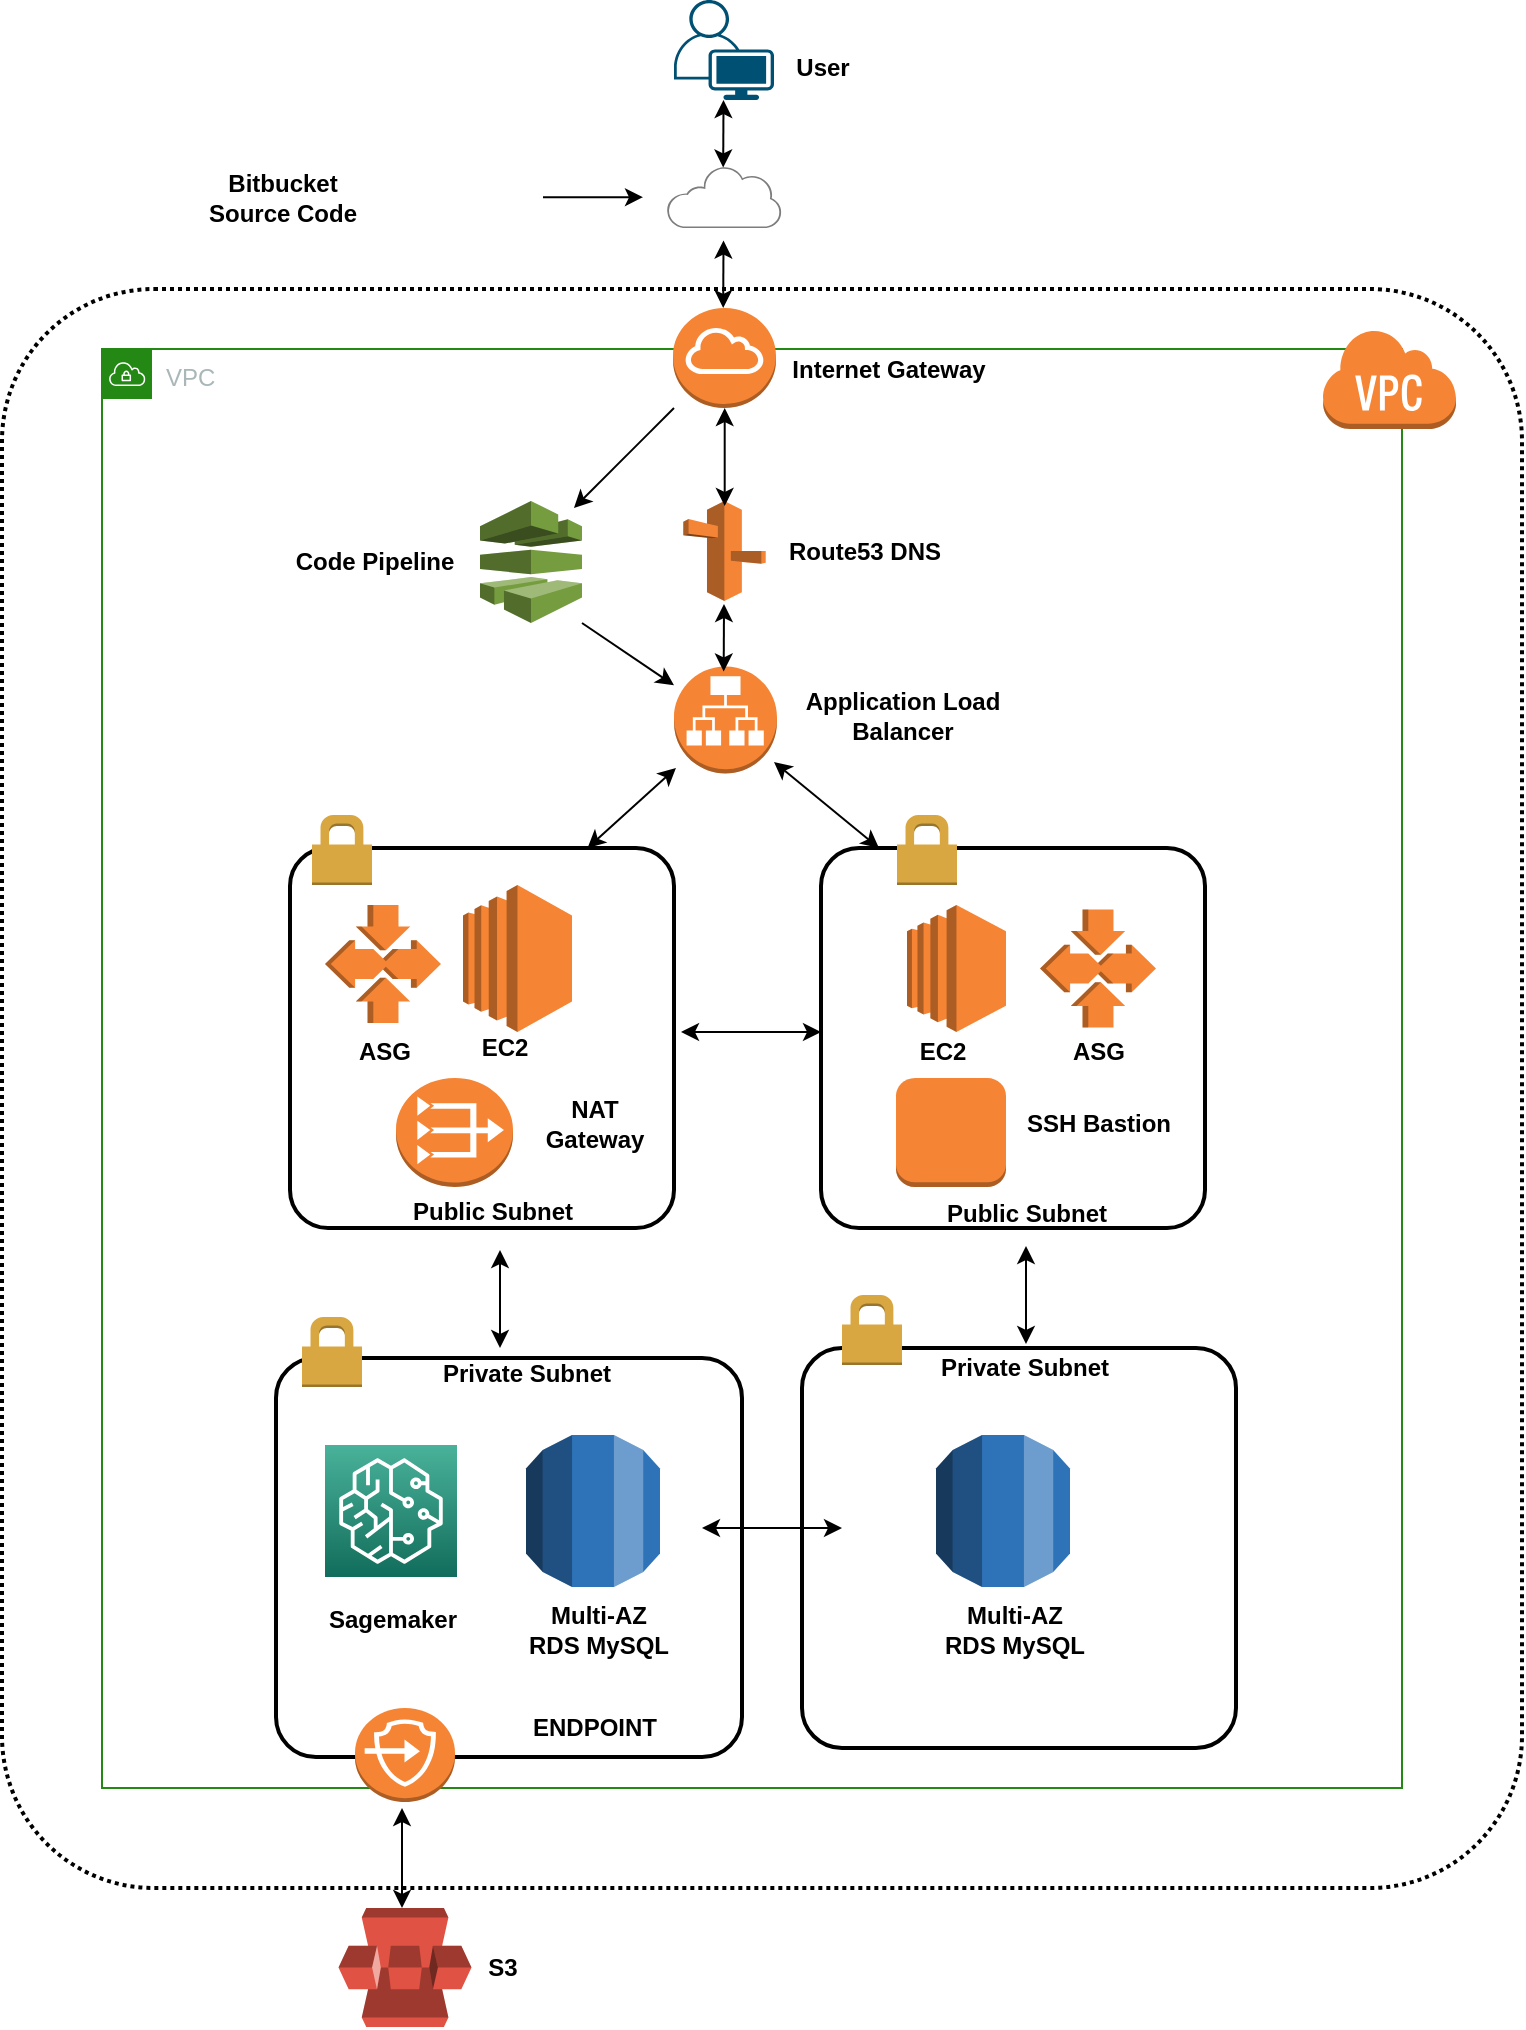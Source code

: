 <mxfile version="12.4.7" type="github" pages="3"><diagram id="W3H_bTco_ZeDZuq-P41X" name="Page-1"><mxGraphModel dx="946" dy="664" grid="1" gridSize="10" guides="1" tooltips="1" connect="1" arrows="1" fold="1" page="1" pageScale="1" pageWidth="850" pageHeight="1100" math="0" shadow="0"><root><mxCell id="0"/><mxCell id="1" parent="0"/><mxCell id="i9ezMHfbpzy3i01XhJTI-3" value="" style="rounded=1;arcSize=10;dashed=1;strokeColor=#000000;fillColor=none;gradientColor=none;dashPattern=1 1;strokeWidth=2;" parent="1" vertex="1"><mxGeometry x="43" y="170.5" width="760" height="799.5" as="geometry"/></mxCell><mxCell id="i9ezMHfbpzy3i01XhJTI-2" value="VPC" style="points=[[0,0],[0.25,0],[0.5,0],[0.75,0],[1,0],[1,0.25],[1,0.5],[1,0.75],[1,1],[0.75,1],[0.5,1],[0.25,1],[0,1],[0,0.75],[0,0.5],[0,0.25]];outlineConnect=0;gradientColor=none;html=1;whiteSpace=wrap;fontSize=12;fontStyle=0;shape=mxgraph.aws4.group;grIcon=mxgraph.aws4.group_vpc;strokeColor=#248814;fillColor=none;verticalAlign=top;align=left;spacingLeft=30;fontColor=#AAB7B8;dashed=0;" parent="1" vertex="1"><mxGeometry x="93" y="200.5" width="650" height="719.5" as="geometry"/></mxCell><mxCell id="8BUEZct3afwJpLnm9X4l-1" value="" style="rounded=1;arcSize=10;dashed=0;strokeColor=#000000;fillColor=none;gradientColor=none;strokeWidth=2;html=0;" parent="1" vertex="1"><mxGeometry x="452.5" y="450" width="192" height="190" as="geometry"/></mxCell><mxCell id="AR84fwKk2nrqXr-311DI-14" value="" style="rounded=1;arcSize=10;dashed=0;strokeColor=#000000;fillColor=none;gradientColor=none;strokeWidth=2;html=0;" parent="1" vertex="1"><mxGeometry x="180" y="705" width="233" height="199.5" as="geometry"/></mxCell><mxCell id="AR84fwKk2nrqXr-311DI-17" value="" style="rounded=1;arcSize=10;dashed=0;strokeColor=#000000;fillColor=none;gradientColor=none;strokeWidth=2;html=0;" parent="1" vertex="1"><mxGeometry x="443" y="700" width="217" height="200" as="geometry"/></mxCell><mxCell id="i9ezMHfbpzy3i01XhJTI-8" value="" style="outlineConnect=0;dashed=0;verticalLabelPosition=bottom;verticalAlign=top;align=center;html=1;shape=mxgraph.aws3.virtual_private_cloud;fillColor=#F58534;gradientColor=none;" parent="1" vertex="1"><mxGeometry x="703" y="190" width="67" height="50.5" as="geometry"/></mxCell><mxCell id="i9ezMHfbpzy3i01XhJTI-16" value="" style="outlineConnect=0;dashed=0;verticalLabelPosition=bottom;verticalAlign=top;align=center;html=1;shape=mxgraph.aws3.rds;fillColor=#2E73B8;gradientColor=none;" parent="1" vertex="1"><mxGeometry x="510" y="743.5" width="67" height="76" as="geometry"/></mxCell><mxCell id="i9ezMHfbpzy3i01XhJTI-20" value="" style="outlineConnect=0;dashed=0;verticalLabelPosition=bottom;verticalAlign=top;align=center;html=1;shape=mxgraph.aws3.s3;fillColor=#E05243;gradientColor=none;direction=south;" parent="1" vertex="1"><mxGeometry x="211.25" y="980" width="66.5" height="59.5" as="geometry"/></mxCell><mxCell id="AR84fwKk2nrqXr-311DI-4" value="" style="rounded=1;arcSize=10;dashed=0;strokeColor=#000000;fillColor=none;gradientColor=none;strokeWidth=2;html=0;" parent="1" vertex="1"><mxGeometry x="187" y="450" width="192" height="190" as="geometry"/></mxCell><mxCell id="AR84fwKk2nrqXr-311DI-5" value="" style="dashed=0;html=1;shape=mxgraph.aws3.permissions;fillColor=#D9A741;gradientColor=none;dashed=0;" parent="1" vertex="1"><mxGeometry x="490.5" y="433.5" width="30" height="35" as="geometry"/></mxCell><mxCell id="AR84fwKk2nrqXr-311DI-6" value="Public Subnet" style="text;html=1;resizable=0;autosize=1;align=center;verticalAlign=middle;points=[];fillColor=none;strokeColor=none;rounded=0;fontStyle=1" parent="1" vertex="1"><mxGeometry x="243" y="622" width="90" height="20" as="geometry"/></mxCell><mxCell id="AR84fwKk2nrqXr-311DI-9" value="" style="outlineConnect=0;dashed=0;verticalLabelPosition=bottom;verticalAlign=top;align=center;html=1;shape=mxgraph.aws3.instance;fillColor=#F58534;gradientColor=none;" parent="1" vertex="1"><mxGeometry x="490" y="565" width="55" height="54.5" as="geometry"/></mxCell><mxCell id="AR84fwKk2nrqXr-311DI-10" value="&lt;b&gt;SSH Bastion&lt;/b&gt;" style="text;html=1;resizable=0;autosize=1;align=center;verticalAlign=middle;points=[];fillColor=none;strokeColor=none;rounded=0;" parent="1" vertex="1"><mxGeometry x="546" y="577.75" width="90" height="20" as="geometry"/></mxCell><mxCell id="AR84fwKk2nrqXr-311DI-12" value="&lt;b&gt;ENDPOINT&lt;/b&gt;" style="text;html=1;resizable=0;autosize=1;align=center;verticalAlign=middle;points=[];fillColor=none;strokeColor=none;rounded=0;" parent="1" vertex="1"><mxGeometry x="298.5" y="880" width="80" height="20" as="geometry"/></mxCell><mxCell id="AR84fwKk2nrqXr-311DI-15" value="" style="dashed=0;html=1;shape=mxgraph.aws3.permissions;fillColor=#D9A741;gradientColor=none;dashed=0;" parent="1" vertex="1"><mxGeometry x="193" y="684.5" width="30" height="35" as="geometry"/></mxCell><mxCell id="AR84fwKk2nrqXr-311DI-16" value="&lt;b&gt;Private Subnet&lt;/b&gt;" style="text;html=1;resizable=0;autosize=1;align=center;verticalAlign=middle;points=[];fillColor=none;strokeColor=none;rounded=0;" parent="1" vertex="1"><mxGeometry x="254.5" y="702.5" width="100" height="20" as="geometry"/></mxCell><mxCell id="AR84fwKk2nrqXr-311DI-18" value="" style="dashed=0;html=1;shape=mxgraph.aws3.permissions;fillColor=#D9A741;gradientColor=none;dashed=0;" parent="1" vertex="1"><mxGeometry x="463" y="673.5" width="30" height="35" as="geometry"/></mxCell><mxCell id="AR84fwKk2nrqXr-311DI-20" value="" style="outlineConnect=0;dashed=0;verticalLabelPosition=bottom;verticalAlign=top;align=center;html=1;shape=mxgraph.aws3.vpc_nat_gateway;fillColor=#F58534;gradientColor=none;" parent="1" vertex="1"><mxGeometry x="240" y="565" width="58.5" height="54.5" as="geometry"/></mxCell><mxCell id="AR84fwKk2nrqXr-311DI-21" value="&lt;b&gt;NAT &lt;br&gt;Gateway&lt;/b&gt;" style="text;html=1;resizable=0;autosize=1;align=center;verticalAlign=middle;points=[];fillColor=none;strokeColor=none;rounded=0;" parent="1" vertex="1"><mxGeometry x="308.5" y="572.75" width="60" height="30" as="geometry"/></mxCell><mxCell id="AR84fwKk2nrqXr-311DI-22" value="" style="outlineConnect=0;dashed=0;verticalLabelPosition=bottom;verticalAlign=top;align=center;html=1;shape=mxgraph.aws3.ec2;fillColor=#F58534;gradientColor=none;" parent="1" vertex="1"><mxGeometry x="273.5" y="468.5" width="54.5" height="73.5" as="geometry"/></mxCell><mxCell id="AR84fwKk2nrqXr-311DI-11" value="" style="outlineConnect=0;dashed=0;verticalLabelPosition=bottom;verticalAlign=top;align=center;html=1;shape=mxgraph.aws3.endpoints;fillColor=#F58534;gradientColor=none;" parent="1" vertex="1"><mxGeometry x="219.5" y="880" width="50" height="47" as="geometry"/></mxCell><mxCell id="AR84fwKk2nrqXr-311DI-23" value="&lt;b&gt;S3&lt;/b&gt;" style="text;html=1;resizable=0;autosize=1;align=center;verticalAlign=middle;points=[];fillColor=none;strokeColor=none;rounded=0;" parent="1" vertex="1"><mxGeometry x="277.75" y="999.75" width="30" height="20" as="geometry"/></mxCell><mxCell id="AR84fwKk2nrqXr-311DI-25" value="&lt;b&gt;Private Subnet&lt;/b&gt;" style="text;html=1;resizable=0;autosize=1;align=center;verticalAlign=middle;points=[];fillColor=none;strokeColor=none;rounded=0;" parent="1" vertex="1"><mxGeometry x="503.5" y="700" width="100" height="20" as="geometry"/></mxCell><mxCell id="AR84fwKk2nrqXr-311DI-27" value="" style="outlineConnect=0;dashed=0;verticalLabelPosition=bottom;verticalAlign=top;align=center;html=1;shape=mxgraph.aws3.auto_scaling;fillColor=#F58534;gradientColor=none;direction=south;" parent="1" vertex="1"><mxGeometry x="204.5" y="478.5" width="58" height="59" as="geometry"/></mxCell><mxCell id="AR84fwKk2nrqXr-311DI-28" value="" style="outlineConnect=0;dashed=0;verticalLabelPosition=bottom;verticalAlign=top;align=center;html=1;shape=mxgraph.aws3.ec2;fillColor=#F58534;gradientColor=none;" parent="1" vertex="1"><mxGeometry x="495.5" y="478.5" width="49.5" height="63.5" as="geometry"/></mxCell><mxCell id="AR84fwKk2nrqXr-311DI-29" value="&lt;b&gt;ASG&lt;/b&gt;" style="text;html=1;resizable=0;autosize=1;align=center;verticalAlign=middle;points=[];fillColor=none;strokeColor=none;rounded=0;" parent="1" vertex="1"><mxGeometry x="213.5" y="542" width="40" height="20" as="geometry"/></mxCell><mxCell id="AR84fwKk2nrqXr-311DI-32" value="&lt;b&gt;Multi-AZ &lt;br&gt;RDS MySQL&lt;/b&gt;" style="text;html=1;resizable=0;autosize=1;align=center;verticalAlign=middle;points=[];fillColor=none;strokeColor=none;rounded=0;" parent="1" vertex="1"><mxGeometry x="503.5" y="826" width="90" height="30" as="geometry"/></mxCell><mxCell id="AR84fwKk2nrqXr-311DI-35" value="" style="outlineConnect=0;dashed=0;verticalLabelPosition=bottom;verticalAlign=top;align=center;html=1;shape=mxgraph.aws3.application_load_balancer;fillColor=#F58534;gradientColor=none;" parent="1" vertex="1"><mxGeometry x="379" y="359.25" width="51.5" height="53.5" as="geometry"/></mxCell><mxCell id="AR84fwKk2nrqXr-311DI-37" value="" style="outlineConnect=0;dashed=0;verticalLabelPosition=bottom;verticalAlign=top;align=center;html=1;shape=mxgraph.aws3.internet_gateway;fillColor=#F58534;gradientColor=none;" parent="1" vertex="1"><mxGeometry x="378.5" y="180" width="51.5" height="50" as="geometry"/></mxCell><mxCell id="AR84fwKk2nrqXr-311DI-38" value="&lt;b&gt;Internet Gateway&lt;/b&gt;" style="text;html=1;resizable=0;autosize=1;align=center;verticalAlign=middle;points=[];fillColor=none;strokeColor=none;rounded=0;" parent="1" vertex="1"><mxGeometry x="430.501" y="200.5" width="110" height="20" as="geometry"/></mxCell><mxCell id="AR84fwKk2nrqXr-311DI-44" value="" style="endArrow=classic;startArrow=classic;html=1;" parent="1" edge="1"><mxGeometry width="50" height="50" relative="1" as="geometry"><mxPoint x="393" y="790" as="sourcePoint"/><mxPoint x="463" y="790" as="targetPoint"/></mxGeometry></mxCell><mxCell id="AR84fwKk2nrqXr-311DI-45" value="" style="endArrow=classic;startArrow=classic;html=1;" parent="1" edge="1"><mxGeometry width="50" height="50" relative="1" as="geometry"><mxPoint x="243" y="980" as="sourcePoint"/><mxPoint x="243" y="930" as="targetPoint"/></mxGeometry></mxCell><mxCell id="AR84fwKk2nrqXr-311DI-52" value="" style="endArrow=classic;startArrow=classic;html=1;" parent="1" edge="1"><mxGeometry width="50" height="50" relative="1" as="geometry"><mxPoint x="292" y="700" as="sourcePoint"/><mxPoint x="292" y="651" as="targetPoint"/></mxGeometry></mxCell><mxCell id="AR84fwKk2nrqXr-311DI-53" value="" style="endArrow=classic;startArrow=classic;html=1;" parent="1" edge="1"><mxGeometry width="50" height="50" relative="1" as="geometry"><mxPoint x="555" y="698" as="sourcePoint"/><mxPoint x="555" y="649" as="targetPoint"/></mxGeometry></mxCell><mxCell id="AR84fwKk2nrqXr-311DI-54" value="&lt;b&gt;EC2&lt;/b&gt;" style="text;html=1;resizable=0;autosize=1;align=center;verticalAlign=middle;points=[];fillColor=none;strokeColor=none;rounded=0;" parent="1" vertex="1"><mxGeometry x="273.505" y="539.75" width="40" height="20" as="geometry"/></mxCell><mxCell id="AR84fwKk2nrqXr-311DI-55" value="&lt;b&gt;EC2&lt;/b&gt;" style="text;html=1;resizable=0;autosize=1;align=center;verticalAlign=middle;points=[];fillColor=none;strokeColor=none;rounded=0;" parent="1" vertex="1"><mxGeometry x="493.005" y="542" width="40" height="20" as="geometry"/></mxCell><mxCell id="AR84fwKk2nrqXr-311DI-56" value="" style="shadow=0;dashed=0;html=1;strokeColor=none;labelPosition=center;verticalLabelPosition=bottom;verticalAlign=top;align=center;shape=mxgraph.mscae.enterprise.internet_hollow;fillColor=#7D7D7D;" parent="1" vertex="1"><mxGeometry x="375.25" y="109" width="57.5" height="31" as="geometry"/></mxCell><mxCell id="AR84fwKk2nrqXr-311DI-59" value="&lt;b&gt;Bitbucket &lt;br&gt;Source Code&lt;/b&gt;" style="text;html=1;resizable=0;autosize=1;align=center;verticalAlign=middle;points=[];fillColor=none;strokeColor=none;rounded=0;" parent="1" vertex="1"><mxGeometry x="138" y="110" width="90" height="30" as="geometry"/></mxCell><mxCell id="AR84fwKk2nrqXr-311DI-60" value="" style="endArrow=classic;html=1;" parent="1" edge="1"><mxGeometry width="50" height="50" relative="1" as="geometry"><mxPoint x="313.5" y="124.6" as="sourcePoint"/><mxPoint x="363.5" y="124.6" as="targetPoint"/></mxGeometry></mxCell><mxCell id="AR84fwKk2nrqXr-311DI-66" value="" style="endArrow=classic;startArrow=classic;html=1;" parent="1" edge="1"><mxGeometry width="50" height="50" relative="1" as="geometry"><mxPoint x="335.75" y="450" as="sourcePoint"/><mxPoint x="380" y="410" as="targetPoint"/></mxGeometry></mxCell><mxCell id="AR84fwKk2nrqXr-311DI-69" value="" style="endArrow=classic;startArrow=classic;html=1;exitX=0.196;exitY=-0.011;exitDx=0;exitDy=0;exitPerimeter=0;" parent="1" edge="1"><mxGeometry width="50" height="50" relative="1" as="geometry"><mxPoint x="481.492" y="450.0" as="sourcePoint"/><mxPoint x="429" y="407" as="targetPoint"/></mxGeometry></mxCell><mxCell id="JZh1Jyp4K40JoV-eKf8e-1" value="" style="outlineConnect=0;fontColor=#232F3E;gradientColor=#4AB29A;gradientDirection=north;fillColor=#116D5B;strokeColor=#ffffff;dashed=0;verticalLabelPosition=bottom;verticalAlign=top;align=center;html=1;fontSize=12;fontStyle=0;aspect=fixed;shape=mxgraph.aws4.resourceIcon;resIcon=mxgraph.aws4.sagemaker;" parent="1" vertex="1"><mxGeometry x="204.5" y="748.5" width="66" height="66" as="geometry"/></mxCell><mxCell id="JZh1Jyp4K40JoV-eKf8e-2" value="" style="shape=image;html=1;verticalAlign=top;verticalLabelPosition=bottom;labelBackgroundColor=#ffffff;imageAspect=0;aspect=fixed;image=https://cdn2.iconfinder.com/data/icons/font-awesome/1792/bitbucket-128.png" parent="1" vertex="1"><mxGeometry x="226" y="76" width="86.5" height="86.5" as="geometry"/></mxCell><mxCell id="AR84fwKk2nrqXr-311DI-36" value="&lt;b&gt;Application Load &lt;br&gt;Balancer&lt;/b&gt;" style="text;html=1;resizable=0;autosize=1;align=center;verticalAlign=middle;points=[];fillColor=none;strokeColor=none;rounded=0;shadow=0;" parent="1" vertex="1"><mxGeometry x="432.5" y="368.5" width="120" height="30" as="geometry"/></mxCell><mxCell id="JZh1Jyp4K40JoV-eKf8e-7" value="&lt;b&gt;Code Pipeline&lt;/b&gt;" style="text;html=1;resizable=0;autosize=1;align=center;verticalAlign=middle;points=[];fillColor=none;strokeColor=none;rounded=0;shadow=0;" parent="1" vertex="1"><mxGeometry x="183.5" y="297" width="90" height="20" as="geometry"/></mxCell><mxCell id="JZh1Jyp4K40JoV-eKf8e-5" value="" style="outlineConnect=0;dashed=0;verticalLabelPosition=bottom;verticalAlign=top;align=center;html=1;shape=mxgraph.aws3.codepipeline;fillColor=#759C3E;gradientColor=none;" parent="1" vertex="1"><mxGeometry x="282" y="276.5" width="51" height="61" as="geometry"/></mxCell><mxCell id="JZh1Jyp4K40JoV-eKf8e-14" value="&lt;b&gt;Sagemaker&lt;/b&gt;" style="text;html=1;resizable=0;autosize=1;align=center;verticalAlign=middle;points=[];fillColor=none;strokeColor=none;rounded=0;shadow=0;" parent="1" vertex="1"><mxGeometry x="197.5" y="826" width="80" height="20" as="geometry"/></mxCell><mxCell id="8BUEZct3afwJpLnm9X4l-2" value="" style="outlineConnect=0;dashed=0;verticalLabelPosition=bottom;verticalAlign=top;align=center;html=1;shape=mxgraph.aws3.auto_scaling;fillColor=#F58534;gradientColor=none;direction=south;" parent="1" vertex="1"><mxGeometry x="562" y="480.75" width="58" height="59" as="geometry"/></mxCell><mxCell id="8BUEZct3afwJpLnm9X4l-3" value="" style="points=[[0.35,0,0],[0.98,0.51,0],[1,0.71,0],[0.67,1,0],[0,0.795,0],[0,0.65,0]];verticalLabelPosition=bottom;html=1;verticalAlign=top;aspect=fixed;align=center;pointerEvents=1;shape=mxgraph.cisco19.user;fillColor=#005073;strokeColor=none;" parent="1" vertex="1"><mxGeometry x="379" y="26" width="50" height="50" as="geometry"/></mxCell><mxCell id="8BUEZct3afwJpLnm9X4l-7" value="Public Subnet" style="text;html=1;resizable=0;autosize=1;align=center;verticalAlign=middle;points=[];fillColor=none;strokeColor=none;rounded=0;fontStyle=1" parent="1" vertex="1"><mxGeometry x="510" y="623" width="90" height="20" as="geometry"/></mxCell><mxCell id="8BUEZct3afwJpLnm9X4l-8" value="&lt;b&gt;ASG&lt;/b&gt;" style="text;html=1;resizable=0;autosize=1;align=center;verticalAlign=middle;points=[];fillColor=none;strokeColor=none;rounded=0;" parent="1" vertex="1"><mxGeometry x="571" y="542" width="40" height="20" as="geometry"/></mxCell><mxCell id="8BUEZct3afwJpLnm9X4l-10" value="" style="outlineConnect=0;dashed=0;verticalLabelPosition=bottom;verticalAlign=top;align=center;html=1;shape=mxgraph.aws3.route_53;fillColor=#F58536;gradientColor=none;" parent="1" vertex="1"><mxGeometry x="383.636" y="276.5" width="41.228" height="50" as="geometry"/></mxCell><mxCell id="8BUEZct3afwJpLnm9X4l-12" value="" style="dashed=0;html=1;shape=mxgraph.aws3.permissions;fillColor=#D9A741;gradientColor=none;dashed=0;" parent="1" vertex="1"><mxGeometry x="198" y="433.5" width="30" height="35" as="geometry"/></mxCell><mxCell id="8BUEZct3afwJpLnm9X4l-13" value="" style="outlineConnect=0;dashed=0;verticalLabelPosition=bottom;verticalAlign=top;align=center;html=1;shape=mxgraph.aws3.rds;fillColor=#2E73B8;gradientColor=none;" parent="1" vertex="1"><mxGeometry x="305" y="743.5" width="67" height="76" as="geometry"/></mxCell><mxCell id="8BUEZct3afwJpLnm9X4l-14" value="&lt;b&gt;Multi-AZ &lt;br&gt;RDS MySQL&lt;/b&gt;" style="text;html=1;resizable=0;autosize=1;align=center;verticalAlign=middle;points=[];fillColor=none;strokeColor=none;rounded=0;" parent="1" vertex="1"><mxGeometry x="295.75" y="826" width="90" height="30" as="geometry"/></mxCell><mxCell id="8BUEZct3afwJpLnm9X4l-34" value="&lt;b&gt;Route53 DNS&lt;/b&gt;" style="text;html=1;resizable=0;autosize=1;align=center;verticalAlign=middle;points=[];fillColor=none;strokeColor=none;rounded=0;shadow=0;" parent="1" vertex="1"><mxGeometry x="429" y="291.5" width="90" height="20" as="geometry"/></mxCell><mxCell id="8BUEZct3afwJpLnm9X4l-35" value="" style="endArrow=classic;startArrow=classic;html=1;" parent="1" edge="1"><mxGeometry width="50" height="50" relative="1" as="geometry"><mxPoint x="382.5" y="542" as="sourcePoint"/><mxPoint x="452.5" y="542" as="targetPoint"/></mxGeometry></mxCell><mxCell id="8BUEZct3afwJpLnm9X4l-36" value="" style="endArrow=classic;startArrow=classic;html=1;" parent="1" edge="1"><mxGeometry width="50" height="50" relative="1" as="geometry"><mxPoint x="404.35" y="279" as="sourcePoint"/><mxPoint x="404.35" y="230" as="targetPoint"/></mxGeometry></mxCell><mxCell id="8BUEZct3afwJpLnm9X4l-37" value="" style="endArrow=classic;startArrow=classic;html=1;" parent="1" edge="1"><mxGeometry width="50" height="50" relative="1" as="geometry"><mxPoint x="403.85" y="361.75" as="sourcePoint"/><mxPoint x="404" y="328" as="targetPoint"/></mxGeometry></mxCell><mxCell id="8BUEZct3afwJpLnm9X4l-38" value="" style="endArrow=classic;startArrow=classic;html=1;" parent="1" edge="1"><mxGeometry width="50" height="50" relative="1" as="geometry"><mxPoint x="403.6" y="180" as="sourcePoint"/><mxPoint x="403.75" y="146.25" as="targetPoint"/></mxGeometry></mxCell><mxCell id="8BUEZct3afwJpLnm9X4l-39" value="" style="endArrow=classic;startArrow=classic;html=1;" parent="1" edge="1"><mxGeometry width="50" height="50" relative="1" as="geometry"><mxPoint x="403.6" y="109.75" as="sourcePoint"/><mxPoint x="403.75" y="76" as="targetPoint"/></mxGeometry></mxCell><mxCell id="8BUEZct3afwJpLnm9X4l-40" value="" style="endArrow=classic;html=1;" parent="1" edge="1"><mxGeometry width="50" height="50" relative="1" as="geometry"><mxPoint x="379" y="230" as="sourcePoint"/><mxPoint x="329" y="280" as="targetPoint"/><Array as="points"><mxPoint x="359" y="250"/></Array></mxGeometry></mxCell><mxCell id="8BUEZct3afwJpLnm9X4l-42" value="&lt;b&gt;User&lt;/b&gt;" style="text;html=1;resizable=0;autosize=1;align=center;verticalAlign=middle;points=[];fillColor=none;strokeColor=none;rounded=0;" parent="1" vertex="1"><mxGeometry x="432.751" y="50" width="40" height="20" as="geometry"/></mxCell><mxCell id="8BUEZct3afwJpLnm9X4l-43" value="" style="endArrow=classic;html=1;" parent="1" target="AR84fwKk2nrqXr-311DI-35" edge="1"><mxGeometry width="50" height="50" relative="1" as="geometry"><mxPoint x="333" y="337.5" as="sourcePoint"/><mxPoint x="350" y="360" as="targetPoint"/></mxGeometry></mxCell></root></mxGraphModel></diagram><diagram id="Wp1RTlvrWS9OuLiCsyfZ" name="Page-2"><mxGraphModel dx="946" dy="664" grid="1" gridSize="10" guides="1" tooltips="1" connect="1" arrows="1" fold="1" page="1" pageScale="1" pageWidth="850" pageHeight="1100" math="0" shadow="0"><root><mxCell id="KAMundNs8p4o4IvOSZWw-0"/><mxCell id="KAMundNs8p4o4IvOSZWw-1" parent="KAMundNs8p4o4IvOSZWw-0"/></root></mxGraphModel></diagram><diagram name="Page-1" id="mXpZ_ObpENg74LXaxYV4"><mxGraphModel dx="946" dy="664" grid="1" gridSize="10" guides="1" tooltips="1" connect="1" arrows="1" fold="1" page="1" pageScale="1" pageWidth="850" pageHeight="1100" math="0" shadow="0"><root><mxCell id="0"/><mxCell id="1" parent="0"/><mxCell id="4uu7jemw3lwrHZxZFAcB-23" value="Availability zone 1" style="outlineConnect=0;gradientColor=none;html=1;whiteSpace=wrap;fontSize=12;fontStyle=0;shape=mxgraph.aws4.group;grIcon=mxgraph.aws4.group_availability_zone;strokeColor=#545B64;fillColor=none;verticalAlign=top;align=left;spacingLeft=30;fontColor=#545B64;dashed=1;" parent="1" vertex="1"><mxGeometry x="128" y="400" width="242" height="500" as="geometry"/></mxCell><mxCell id="i9ezMHfbpzy3i01XhJTI-3" value="" style="rounded=1;arcSize=10;dashed=1;strokeColor=#000000;fillColor=none;gradientColor=none;dashPattern=1 1;strokeWidth=2;" parent="1" vertex="1"><mxGeometry x="60" y="170.5" width="720" height="769.5" as="geometry"/></mxCell><mxCell id="4uu7jemw3lwrHZxZFAcB-24" value="Availability zone 2" style="outlineConnect=0;gradientColor=none;html=1;whiteSpace=wrap;fontSize=12;fontStyle=0;shape=mxgraph.aws4.group;grIcon=mxgraph.aws4.group_availability_zone;strokeColor=#545B64;fillColor=none;verticalAlign=top;align=left;spacingLeft=30;fontColor=#545B64;dashed=1;" parent="1" vertex="1"><mxGeometry x="490" y="400" width="230" height="490" as="geometry"/></mxCell><mxCell id="i9ezMHfbpzy3i01XhJTI-2" value="VPC" style="points=[[0,0],[0.25,0],[0.5,0],[0.75,0],[1,0],[1,0.25],[1,0.5],[1,0.75],[1,1],[0.75,1],[0.5,1],[0.25,1],[0,1],[0,0.75],[0,0.5],[0,0.25]];outlineConnect=0;gradientColor=none;html=1;whiteSpace=wrap;fontSize=12;fontStyle=0;shape=mxgraph.aws4.group;grIcon=mxgraph.aws4.group_vpc;strokeColor=#248814;fillColor=none;verticalAlign=top;align=left;spacingLeft=30;fontColor=#AAB7B8;dashed=0;" parent="1" vertex="1"><mxGeometry x="93" y="200.5" width="650" height="719.5" as="geometry"/></mxCell><mxCell id="4uu7jemw3lwrHZxZFAcB-25" value="EC2 Security Group" style="fillColor=none;strokeColor=#DD3522;verticalAlign=top;fontStyle=0;fontColor=#DD3522;" parent="1" vertex="1"><mxGeometry x="118" y="442" width="612" height="118" as="geometry"/></mxCell><mxCell id="4uu7jemw3lwrHZxZFAcB-26" value="RDS Security &#xa;Group" style="fillColor=none;strokeColor=#DD3522;verticalAlign=top;fontStyle=0;fontColor=#DD3522;" parent="1" vertex="1"><mxGeometry x="260" y="673" width="450" height="237" as="geometry"/></mxCell><mxCell id="4uu7jemw3lwrHZxZFAcB-31" value="" style="shape=image;html=1;verticalAlign=top;verticalLabelPosition=bottom;labelBackgroundColor=#ffffff;imageAspect=0;aspect=fixed;image=https://cdn2.iconfinder.com/data/icons/amazon-aws-stencils/100/Deployment__Management_copy_AWS_CloudFormation_Template-128.png;direction=east;" parent="1" vertex="1"><mxGeometry x="379" y="727" width="101.75" height="101.75" as="geometry"/></mxCell><mxCell id="AR84fwKk2nrqXr-311DI-17" value="" style="rounded=1;arcSize=10;dashed=0;strokeColor=#000000;fillColor=none;gradientColor=none;strokeWidth=2;html=0;" parent="1" vertex="1"><mxGeometry x="520" y="686" width="183" height="184" as="geometry"/></mxCell><mxCell id="8BUEZct3afwJpLnm9X4l-1" value="" style="rounded=1;arcSize=10;dashed=0;strokeColor=#000000;fillColor=none;gradientColor=none;strokeWidth=2;html=0;" parent="1" vertex="1"><mxGeometry x="511" y="450" width="192" height="190" as="geometry"/></mxCell><mxCell id="AR84fwKk2nrqXr-311DI-14" value="" style="rounded=1;arcSize=10;dashed=0;strokeColor=#000000;fillColor=none;gradientColor=none;strokeWidth=2;html=0;" parent="1" vertex="1"><mxGeometry x="141.75" y="688.5" width="220" height="199" as="geometry"/></mxCell><mxCell id="i9ezMHfbpzy3i01XhJTI-8" value="" style="outlineConnect=0;dashed=0;verticalLabelPosition=bottom;verticalAlign=top;align=center;html=1;shape=mxgraph.aws3.virtual_private_cloud;fillColor=#F58534;gradientColor=none;" parent="1" vertex="1"><mxGeometry x="703" y="190" width="67" height="50.5" as="geometry"/></mxCell><mxCell id="i9ezMHfbpzy3i01XhJTI-16" value="" style="outlineConnect=0;dashed=0;verticalLabelPosition=bottom;verticalAlign=top;align=center;html=1;shape=mxgraph.aws3.rds;fillColor=#2E73B8;gradientColor=none;" parent="1" vertex="1"><mxGeometry x="573.5" y="729.5" width="67" height="76" as="geometry"/></mxCell><mxCell id="i9ezMHfbpzy3i01XhJTI-20" value="" style="outlineConnect=0;dashed=0;verticalLabelPosition=bottom;verticalAlign=top;align=center;html=1;shape=mxgraph.aws3.s3;fillColor=#E05243;gradientColor=none;direction=south;" parent="1" vertex="1"><mxGeometry x="165.25" y="960" width="66.5" height="59.5" as="geometry"/></mxCell><mxCell id="AR84fwKk2nrqXr-311DI-4" value="" style="rounded=1;arcSize=10;dashed=0;strokeColor=#000000;fillColor=none;gradientColor=none;strokeWidth=2;html=0;" parent="1" vertex="1"><mxGeometry x="138" y="448" width="192" height="190" as="geometry"/></mxCell><mxCell id="AR84fwKk2nrqXr-311DI-5" value="" style="dashed=0;html=1;shape=mxgraph.aws3.permissions;fillColor=#D9A741;gradientColor=none;dashed=0;" parent="1" vertex="1"><mxGeometry x="528.5" y="431.5" width="30" height="35" as="geometry"/></mxCell><mxCell id="AR84fwKk2nrqXr-311DI-6" value="Public Subnet" style="text;html=1;resizable=0;autosize=1;align=center;verticalAlign=middle;points=[];fillColor=none;strokeColor=none;rounded=0;fontStyle=1" parent="1" vertex="1"><mxGeometry x="194" y="620" width="90" height="20" as="geometry"/></mxCell><mxCell id="AR84fwKk2nrqXr-311DI-9" value="" style="outlineConnect=0;dashed=0;verticalLabelPosition=bottom;verticalAlign=top;align=center;html=1;shape=mxgraph.aws3.instance;fillColor=#F58534;gradientColor=none;" parent="1" vertex="1"><mxGeometry x="548.5" y="565" width="55" height="54.5" as="geometry"/></mxCell><mxCell id="AR84fwKk2nrqXr-311DI-10" value="&lt;b&gt;SSH Bastion&lt;/b&gt;" style="text;html=1;resizable=0;autosize=1;align=center;verticalAlign=middle;points=[];fillColor=none;strokeColor=none;rounded=0;" parent="1" vertex="1"><mxGeometry x="604.5" y="597.5" width="90" height="20" as="geometry"/></mxCell><mxCell id="AR84fwKk2nrqXr-311DI-12" value="&lt;b&gt;ENDPOINT&lt;/b&gt;" style="text;html=1;resizable=0;autosize=1;align=center;verticalAlign=middle;points=[];fillColor=none;strokeColor=none;rounded=0;" parent="1" vertex="1"><mxGeometry x="159.25" y="839.5" width="80" height="20" as="geometry"/></mxCell><mxCell id="AR84fwKk2nrqXr-311DI-15" value="" style="dashed=0;html=1;shape=mxgraph.aws3.permissions;fillColor=#D9A741;gradientColor=none;dashed=0;" parent="1" vertex="1"><mxGeometry x="155.5" y="670.5" width="30" height="35" as="geometry"/></mxCell><mxCell id="AR84fwKk2nrqXr-311DI-16" value="&lt;b&gt;Private Subnet&lt;/b&gt;" style="text;html=1;resizable=0;autosize=1;align=center;verticalAlign=middle;points=[];fillColor=none;strokeColor=none;rounded=0;" parent="1" vertex="1"><mxGeometry x="216.25" y="686" width="100" height="20" as="geometry"/></mxCell><mxCell id="AR84fwKk2nrqXr-311DI-18" value="" style="dashed=0;html=1;shape=mxgraph.aws3.permissions;fillColor=#D9A741;gradientColor=none;dashed=0;" parent="1" vertex="1"><mxGeometry x="528.5" y="670.5" width="30" height="35" as="geometry"/></mxCell><mxCell id="AR84fwKk2nrqXr-311DI-20" value="" style="outlineConnect=0;dashed=0;verticalLabelPosition=bottom;verticalAlign=top;align=center;html=1;shape=mxgraph.aws3.vpc_nat_gateway;fillColor=#F58534;gradientColor=none;" parent="1" vertex="1"><mxGeometry x="191" y="563" width="58.5" height="54.5" as="geometry"/></mxCell><mxCell id="AR84fwKk2nrqXr-311DI-21" value="&lt;b&gt;NAT &lt;br&gt;Gateway&lt;/b&gt;" style="text;html=1;resizable=0;autosize=1;align=center;verticalAlign=middle;points=[];fillColor=none;strokeColor=none;rounded=0;" parent="1" vertex="1"><mxGeometry x="259.5" y="570.75" width="60" height="30" as="geometry"/></mxCell><mxCell id="AR84fwKk2nrqXr-311DI-22" value="" style="outlineConnect=0;dashed=0;verticalLabelPosition=bottom;verticalAlign=top;align=center;html=1;shape=mxgraph.aws3.ec2;fillColor=#F58534;gradientColor=none;" parent="1" vertex="1"><mxGeometry x="224.5" y="466.5" width="54.5" height="73.5" as="geometry"/></mxCell><mxCell id="AR84fwKk2nrqXr-311DI-11" value="" style="outlineConnect=0;dashed=0;verticalLabelPosition=bottom;verticalAlign=top;align=center;html=1;shape=mxgraph.aws3.endpoints;fillColor=#F58534;gradientColor=none;" parent="1" vertex="1"><mxGeometry x="173.5" y="859.5" width="50" height="47" as="geometry"/></mxCell><mxCell id="AR84fwKk2nrqXr-311DI-23" value="&lt;b&gt;S3&lt;/b&gt;" style="text;html=1;resizable=0;autosize=1;align=center;verticalAlign=middle;points=[];fillColor=none;strokeColor=none;rounded=0;" parent="1" vertex="1"><mxGeometry x="236.75" y="979.75" width="30" height="20" as="geometry"/></mxCell><mxCell id="AR84fwKk2nrqXr-311DI-25" value="&lt;b&gt;Private Subnet&lt;/b&gt;" style="text;html=1;resizable=0;autosize=1;align=center;verticalAlign=middle;points=[];fillColor=none;strokeColor=none;rounded=0;" parent="1" vertex="1"><mxGeometry x="568.5" y="686" width="100" height="20" as="geometry"/></mxCell><mxCell id="AR84fwKk2nrqXr-311DI-27" value="" style="outlineConnect=0;dashed=0;verticalLabelPosition=bottom;verticalAlign=top;align=center;html=1;shape=mxgraph.aws3.auto_scaling;fillColor=#F58534;gradientColor=none;direction=south;" parent="1" vertex="1"><mxGeometry x="159.25" y="477.25" width="44.5" height="47.5" as="geometry"/></mxCell><mxCell id="AR84fwKk2nrqXr-311DI-28" value="" style="outlineConnect=0;dashed=0;verticalLabelPosition=bottom;verticalAlign=top;align=center;html=1;shape=mxgraph.aws3.ec2;fillColor=#F58534;gradientColor=none;" parent="1" vertex="1"><mxGeometry x="554" y="478.5" width="49.5" height="63.5" as="geometry"/></mxCell><mxCell id="AR84fwKk2nrqXr-311DI-29" value="&lt;b&gt;Auto-scaling&lt;br&gt;Group&lt;/b&gt;" style="text;html=1;resizable=0;autosize=1;align=center;verticalAlign=middle;points=[];fillColor=none;strokeColor=none;rounded=0;" parent="1" vertex="1"><mxGeometry x="141.75" y="528" width="90" height="30" as="geometry"/></mxCell><mxCell id="AR84fwKk2nrqXr-311DI-32" value="&lt;b&gt;Multi-AZ &lt;br&gt;RDS MySQL&lt;/b&gt;" style="text;html=1;resizable=0;autosize=1;align=center;verticalAlign=middle;points=[];fillColor=none;strokeColor=none;rounded=0;" parent="1" vertex="1"><mxGeometry x="568.5" y="812" width="90" height="30" as="geometry"/></mxCell><mxCell id="AR84fwKk2nrqXr-311DI-35" value="" style="outlineConnect=0;dashed=0;verticalLabelPosition=bottom;verticalAlign=top;align=center;html=1;shape=mxgraph.aws3.application_load_balancer;fillColor=#F58534;gradientColor=none;" parent="1" vertex="1"><mxGeometry x="379" y="359.25" width="51.5" height="53.5" as="geometry"/></mxCell><mxCell id="AR84fwKk2nrqXr-311DI-37" value="" style="outlineConnect=0;dashed=0;verticalLabelPosition=bottom;verticalAlign=top;align=center;html=1;shape=mxgraph.aws3.internet_gateway;fillColor=#F58534;gradientColor=none;" parent="1" vertex="1"><mxGeometry x="378.5" y="180" width="51.5" height="50" as="geometry"/></mxCell><mxCell id="AR84fwKk2nrqXr-311DI-38" value="&lt;b&gt;Internet Gateway&lt;/b&gt;" style="text;html=1;resizable=0;autosize=1;align=center;verticalAlign=middle;points=[];fillColor=none;strokeColor=none;rounded=0;" parent="1" vertex="1"><mxGeometry x="430.501" y="200.5" width="110" height="20" as="geometry"/></mxCell><mxCell id="AR84fwKk2nrqXr-311DI-44" value="" style="endArrow=classic;startArrow=classic;html=1;" parent="1" edge="1"><mxGeometry width="50" height="50" relative="1" as="geometry"><mxPoint x="364" y="777.38" as="sourcePoint"/><mxPoint x="401" y="777.38" as="targetPoint"/></mxGeometry></mxCell><mxCell id="AR84fwKk2nrqXr-311DI-45" value="" style="endArrow=classic;startArrow=classic;html=1;" parent="1" edge="1"><mxGeometry width="50" height="50" relative="1" as="geometry"><mxPoint x="198" y="960" as="sourcePoint"/><mxPoint x="198" y="910" as="targetPoint"/></mxGeometry></mxCell><mxCell id="AR84fwKk2nrqXr-311DI-52" value="" style="endArrow=classic;startArrow=classic;html=1;" parent="1" edge="1"><mxGeometry width="50" height="50" relative="1" as="geometry"><mxPoint x="419.5" y="741" as="sourcePoint"/><mxPoint x="419.5" y="600.75" as="targetPoint"/></mxGeometry></mxCell><mxCell id="AR84fwKk2nrqXr-311DI-54" value="&lt;b&gt;EC2&lt;/b&gt;" style="text;html=1;resizable=0;autosize=1;align=center;verticalAlign=middle;points=[];fillColor=none;strokeColor=none;rounded=0;" parent="1" vertex="1"><mxGeometry x="224.505" y="537.75" width="40" height="20" as="geometry"/></mxCell><mxCell id="AR84fwKk2nrqXr-311DI-55" value="&lt;b&gt;EC2&lt;/b&gt;" style="text;html=1;resizable=0;autosize=1;align=center;verticalAlign=middle;points=[];fillColor=none;strokeColor=none;rounded=0;" parent="1" vertex="1"><mxGeometry x="551.505" y="542" width="40" height="20" as="geometry"/></mxCell><mxCell id="AR84fwKk2nrqXr-311DI-56" value="" style="shadow=0;dashed=0;html=1;strokeColor=none;labelPosition=center;verticalLabelPosition=bottom;verticalAlign=top;align=center;shape=mxgraph.mscae.enterprise.internet_hollow;fillColor=#7D7D7D;" parent="1" vertex="1"><mxGeometry x="375.25" y="109" width="57.5" height="31" as="geometry"/></mxCell><mxCell id="AR84fwKk2nrqXr-311DI-59" value="&lt;b&gt;Bitbucket &lt;br&gt;Source Code&lt;/b&gt;" style="text;html=1;resizable=0;autosize=1;align=center;verticalAlign=middle;points=[];fillColor=none;strokeColor=none;rounded=0;" parent="1" vertex="1"><mxGeometry x="138" y="110" width="90" height="30" as="geometry"/></mxCell><mxCell id="AR84fwKk2nrqXr-311DI-60" value="" style="endArrow=classic;html=1;" parent="1" edge="1"><mxGeometry width="50" height="50" relative="1" as="geometry"><mxPoint x="313.5" y="124.6" as="sourcePoint"/><mxPoint x="363.5" y="124.6" as="targetPoint"/></mxGeometry></mxCell><mxCell id="JZh1Jyp4K40JoV-eKf8e-1" value="" style="outlineConnect=0;fontColor=#232F3E;gradientColor=#4AB29A;gradientDirection=north;fillColor=#116D5B;strokeColor=#ffffff;dashed=0;verticalLabelPosition=bottom;verticalAlign=top;align=center;html=1;fontSize=12;fontStyle=0;aspect=fixed;shape=mxgraph.aws4.resourceIcon;resIcon=mxgraph.aws4.sagemaker;" parent="1" vertex="1"><mxGeometry x="166.25" y="732" width="66" height="66" as="geometry"/></mxCell><mxCell id="JZh1Jyp4K40JoV-eKf8e-2" value="" style="shape=image;html=1;verticalAlign=top;verticalLabelPosition=bottom;labelBackgroundColor=#ffffff;imageAspect=0;aspect=fixed;image=https://cdn2.iconfinder.com/data/icons/font-awesome/1792/bitbucket-128.png" parent="1" vertex="1"><mxGeometry x="226" y="76" width="86.5" height="86.5" as="geometry"/></mxCell><mxCell id="AR84fwKk2nrqXr-311DI-36" value="&lt;b&gt;Application Load &lt;br&gt;Balancer&lt;/b&gt;" style="text;html=1;resizable=0;autosize=1;align=center;verticalAlign=middle;points=[];fillColor=none;strokeColor=none;rounded=0;shadow=0;" parent="1" vertex="1"><mxGeometry x="428.5" y="350" width="120" height="30" as="geometry"/></mxCell><mxCell id="JZh1Jyp4K40JoV-eKf8e-7" value="&lt;b&gt;Code Pipeline&lt;/b&gt;" style="text;html=1;resizable=0;autosize=1;align=center;verticalAlign=middle;points=[];fillColor=none;strokeColor=none;rounded=0;shadow=0;" parent="1" vertex="1"><mxGeometry x="183.5" y="297" width="90" height="20" as="geometry"/></mxCell><mxCell id="JZh1Jyp4K40JoV-eKf8e-5" value="" style="outlineConnect=0;dashed=0;verticalLabelPosition=bottom;verticalAlign=top;align=center;html=1;shape=mxgraph.aws3.codepipeline;fillColor=#759C3E;gradientColor=none;" parent="1" vertex="1"><mxGeometry x="282" y="276.5" width="51" height="61" as="geometry"/></mxCell><mxCell id="JZh1Jyp4K40JoV-eKf8e-14" value="&lt;b&gt;Sagemaker&lt;/b&gt;" style="text;html=1;resizable=0;autosize=1;align=center;verticalAlign=middle;points=[];fillColor=none;strokeColor=none;rounded=0;shadow=0;" parent="1" vertex="1"><mxGeometry x="159.25" y="798" width="80" height="20" as="geometry"/></mxCell><mxCell id="8BUEZct3afwJpLnm9X4l-2" value="" style="outlineConnect=0;dashed=0;verticalLabelPosition=bottom;verticalAlign=top;align=center;html=1;shape=mxgraph.aws3.auto_scaling;fillColor=#F58534;gradientColor=none;direction=south;" parent="1" vertex="1"><mxGeometry x="624.75" y="466.5" width="49.5" height="51.75" as="geometry"/></mxCell><mxCell id="8BUEZct3afwJpLnm9X4l-3" value="" style="points=[[0.35,0,0],[0.98,0.51,0],[1,0.71,0],[0.67,1,0],[0,0.795,0],[0,0.65,0]];verticalLabelPosition=bottom;html=1;verticalAlign=top;aspect=fixed;align=center;pointerEvents=1;shape=mxgraph.cisco19.user;fillColor=#005073;strokeColor=none;" parent="1" vertex="1"><mxGeometry x="379" y="26" width="50" height="50" as="geometry"/></mxCell><mxCell id="8BUEZct3afwJpLnm9X4l-7" value="Public Subnet" style="text;html=1;resizable=0;autosize=1;align=center;verticalAlign=middle;points=[];fillColor=none;strokeColor=none;rounded=0;fontStyle=1" parent="1" vertex="1"><mxGeometry x="568.5" y="623" width="90" height="20" as="geometry"/></mxCell><mxCell id="8BUEZct3afwJpLnm9X4l-10" value="" style="outlineConnect=0;dashed=0;verticalLabelPosition=bottom;verticalAlign=top;align=center;html=1;shape=mxgraph.aws3.route_53;fillColor=#F58536;gradientColor=none;" parent="1" vertex="1"><mxGeometry x="383.636" y="276.5" width="41.228" height="50" as="geometry"/></mxCell><mxCell id="8BUEZct3afwJpLnm9X4l-12" value="" style="dashed=0;html=1;shape=mxgraph.aws3.permissions;fillColor=#D9A741;gradientColor=none;dashed=0;" parent="1" vertex="1"><mxGeometry x="143.5" y="431.5" width="30" height="35" as="geometry"/></mxCell><mxCell id="8BUEZct3afwJpLnm9X4l-13" value="" style="outlineConnect=0;dashed=0;verticalLabelPosition=bottom;verticalAlign=top;align=center;html=1;shape=mxgraph.aws3.rds;fillColor=#2E73B8;gradientColor=none;" parent="1" vertex="1"><mxGeometry x="266.75" y="727" width="67" height="76" as="geometry"/></mxCell><mxCell id="8BUEZct3afwJpLnm9X4l-14" value="&lt;b&gt;Multi-AZ &lt;br&gt;RDS MySQL&lt;/b&gt;" style="text;html=1;resizable=0;autosize=1;align=center;verticalAlign=middle;points=[];fillColor=none;strokeColor=none;rounded=0;" parent="1" vertex="1"><mxGeometry x="257.5" y="809.5" width="90" height="30" as="geometry"/></mxCell><mxCell id="8BUEZct3afwJpLnm9X4l-34" value="&lt;b&gt;Route53 DNS&lt;/b&gt;" style="text;html=1;resizable=0;autosize=1;align=center;verticalAlign=middle;points=[];fillColor=none;strokeColor=none;rounded=0;shadow=0;" parent="1" vertex="1"><mxGeometry x="429" y="291.5" width="90" height="20" as="geometry"/></mxCell><mxCell id="8BUEZct3afwJpLnm9X4l-36" value="" style="endArrow=classic;startArrow=classic;html=1;" parent="1" edge="1"><mxGeometry width="50" height="50" relative="1" as="geometry"><mxPoint x="404.35" y="279" as="sourcePoint"/><mxPoint x="404.35" y="230" as="targetPoint"/></mxGeometry></mxCell><mxCell id="8BUEZct3afwJpLnm9X4l-37" value="" style="endArrow=classic;startArrow=classic;html=1;" parent="1" edge="1"><mxGeometry width="50" height="50" relative="1" as="geometry"><mxPoint x="403.85" y="361.75" as="sourcePoint"/><mxPoint x="404" y="328" as="targetPoint"/></mxGeometry></mxCell><mxCell id="8BUEZct3afwJpLnm9X4l-38" value="" style="endArrow=classic;startArrow=classic;html=1;" parent="1" edge="1"><mxGeometry width="50" height="50" relative="1" as="geometry"><mxPoint x="403.6" y="180" as="sourcePoint"/><mxPoint x="403.75" y="146.25" as="targetPoint"/></mxGeometry></mxCell><mxCell id="8BUEZct3afwJpLnm9X4l-39" value="" style="endArrow=classic;startArrow=classic;html=1;" parent="1" edge="1"><mxGeometry width="50" height="50" relative="1" as="geometry"><mxPoint x="403.6" y="109.75" as="sourcePoint"/><mxPoint x="403.75" y="76" as="targetPoint"/></mxGeometry></mxCell><mxCell id="8BUEZct3afwJpLnm9X4l-40" value="" style="endArrow=classic;html=1;" parent="1" edge="1"><mxGeometry width="50" height="50" relative="1" as="geometry"><mxPoint x="379" y="230" as="sourcePoint"/><mxPoint x="329" y="280" as="targetPoint"/><Array as="points"><mxPoint x="359" y="250"/></Array></mxGeometry></mxCell><mxCell id="8BUEZct3afwJpLnm9X4l-42" value="&lt;b&gt;User&lt;/b&gt;" style="text;html=1;resizable=0;autosize=1;align=center;verticalAlign=middle;points=[];fillColor=none;strokeColor=none;rounded=0;" parent="1" vertex="1"><mxGeometry x="432.751" y="50" width="40" height="20" as="geometry"/></mxCell><mxCell id="8BUEZct3afwJpLnm9X4l-43" value="" style="endArrow=classic;html=1;" parent="1" target="AR84fwKk2nrqXr-311DI-35" edge="1"><mxGeometry width="50" height="50" relative="1" as="geometry"><mxPoint x="333" y="337.5" as="sourcePoint"/><mxPoint x="350" y="360" as="targetPoint"/></mxGeometry></mxCell><mxCell id="4uu7jemw3lwrHZxZFAcB-5" value="" style="edgeStyle=orthogonalEdgeStyle;rounded=0;orthogonalLoop=1;jettySize=auto;html=1;startArrow=classic;startFill=1;" parent="1" edge="1"><mxGeometry relative="1" as="geometry"><mxPoint x="414.37" y="507.5" as="sourcePoint"/><mxPoint x="414.37" y="431.5" as="targetPoint"/></mxGeometry></mxCell><mxCell id="4uu7jemw3lwrHZxZFAcB-2" value="" style="shape=image;html=1;verticalAlign=top;verticalLabelPosition=bottom;labelBackgroundColor=#ffffff;imageAspect=0;aspect=fixed;image=https://cdn2.iconfinder.com/data/icons/amazon-aws-stencils/100/Deployment__Management_copy_AWS_CloudFormation_Template-128.png;direction=east;" parent="1" vertex="1"><mxGeometry x="364" y="496.25" width="101.75" height="101.75" as="geometry"/></mxCell><mxCell id="4uu7jemw3lwrHZxZFAcB-14" value="" style="endArrow=classic;startArrow=classic;html=1;" parent="1" edge="1"><mxGeometry width="50" height="50" relative="1" as="geometry"><mxPoint x="333" y="542" as="sourcePoint"/><mxPoint x="383" y="543" as="targetPoint"/></mxGeometry></mxCell><mxCell id="4uu7jemw3lwrHZxZFAcB-15" value="" style="endArrow=classic;startArrow=classic;html=1;" parent="1" edge="1"><mxGeometry width="50" height="50" relative="1" as="geometry"><mxPoint x="447" y="543" as="sourcePoint"/><mxPoint x="501" y="543" as="targetPoint"/></mxGeometry></mxCell><mxCell id="4uu7jemw3lwrHZxZFAcB-17" value="&lt;b&gt;Auto-scaling&lt;br&gt;Group&lt;/b&gt;" style="text;html=1;resizable=0;autosize=1;align=center;verticalAlign=middle;points=[];fillColor=none;strokeColor=none;rounded=0;" parent="1" vertex="1"><mxGeometry x="604.5" y="528" width="90" height="30" as="geometry"/></mxCell><mxCell id="4uu7jemw3lwrHZxZFAcB-28" value="&lt;b&gt;Route Table 1&lt;/b&gt;" style="text;html=1;resizable=0;autosize=1;align=center;verticalAlign=middle;points=[];fillColor=none;strokeColor=none;rounded=0;shadow=0;" parent="1" vertex="1"><mxGeometry x="369.87" y="575.75" width="90" height="20" as="geometry"/></mxCell><mxCell id="4uu7jemw3lwrHZxZFAcB-32" value="" style="endArrow=classic;startArrow=classic;html=1;" parent="1" edge="1"><mxGeometry width="50" height="50" relative="1" as="geometry"><mxPoint x="455.5" y="777.38" as="sourcePoint"/><mxPoint x="492.5" y="777.76" as="targetPoint"/></mxGeometry></mxCell><mxCell id="4uu7jemw3lwrHZxZFAcB-33" value="&lt;b&gt;Route Table 2&lt;/b&gt;" style="text;html=1;resizable=0;autosize=1;align=center;verticalAlign=middle;points=[];fillColor=none;strokeColor=none;rounded=0;shadow=0;" parent="1" vertex="1"><mxGeometry x="384.88" y="808.75" width="90" height="20" as="geometry"/></mxCell></root></mxGraphModel></diagram></mxfile>